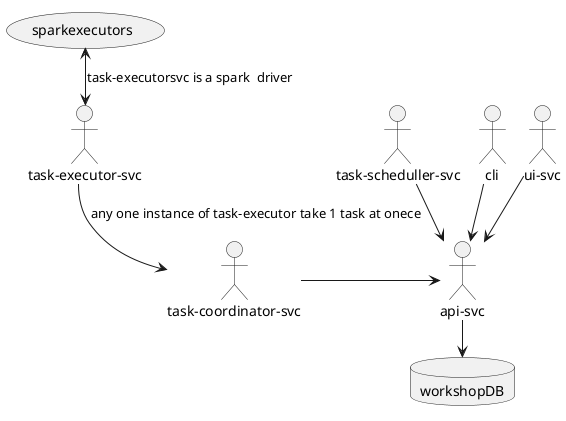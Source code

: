 @startuml
!pragma layout smetana
database workshopDB

:ui-svc: as uisvc
:api-svc:  as apisvc
:task-coordinator-svc:  as taskcoordinatorsvc
:task-executor-svc:  as taskexecutorsvc
:task-scheduller-svc: as taskschedullersvc
:cli: as cli
taskcoordinatorsvc -> apisvc
taskschedullersvc-->apisvc
uisvc-->apisvc
cli-->apisvc
apisvc-->workshopDB
taskexecutorsvc-->taskcoordinatorsvc:any one instance of task-executor take 1 task at onece
(sparkexecutors)<-->taskexecutorsvc:task-executorsvc is a spark  driver
@enduml